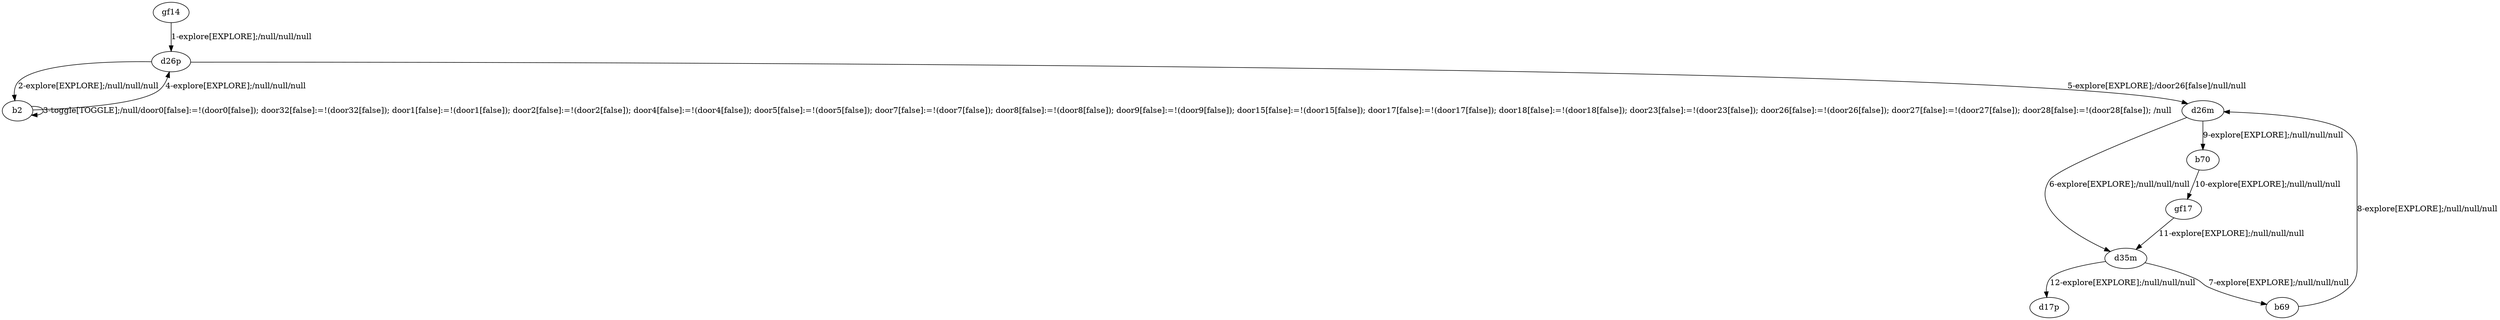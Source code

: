 # Total number of goals covered by this test: 6
# d26m --> d35m
# b70 --> gf17
# d35m --> d17p
# d35m --> b69
# b69 --> d26m
# gf17 --> d35m

digraph g {
"gf14" -> "d26p" [label = "1-explore[EXPLORE];/null/null/null"];
"d26p" -> "b2" [label = "2-explore[EXPLORE];/null/null/null"];
"b2" -> "b2" [label = "3-toggle[TOGGLE];/null/door0[false]:=!(door0[false]); door32[false]:=!(door32[false]); door1[false]:=!(door1[false]); door2[false]:=!(door2[false]); door4[false]:=!(door4[false]); door5[false]:=!(door5[false]); door7[false]:=!(door7[false]); door8[false]:=!(door8[false]); door9[false]:=!(door9[false]); door15[false]:=!(door15[false]); door17[false]:=!(door17[false]); door18[false]:=!(door18[false]); door23[false]:=!(door23[false]); door26[false]:=!(door26[false]); door27[false]:=!(door27[false]); door28[false]:=!(door28[false]); /null"];
"b2" -> "d26p" [label = "4-explore[EXPLORE];/null/null/null"];
"d26p" -> "d26m" [label = "5-explore[EXPLORE];/door26[false]/null/null"];
"d26m" -> "d35m" [label = "6-explore[EXPLORE];/null/null/null"];
"d35m" -> "b69" [label = "7-explore[EXPLORE];/null/null/null"];
"b69" -> "d26m" [label = "8-explore[EXPLORE];/null/null/null"];
"d26m" -> "b70" [label = "9-explore[EXPLORE];/null/null/null"];
"b70" -> "gf17" [label = "10-explore[EXPLORE];/null/null/null"];
"gf17" -> "d35m" [label = "11-explore[EXPLORE];/null/null/null"];
"d35m" -> "d17p" [label = "12-explore[EXPLORE];/null/null/null"];
}